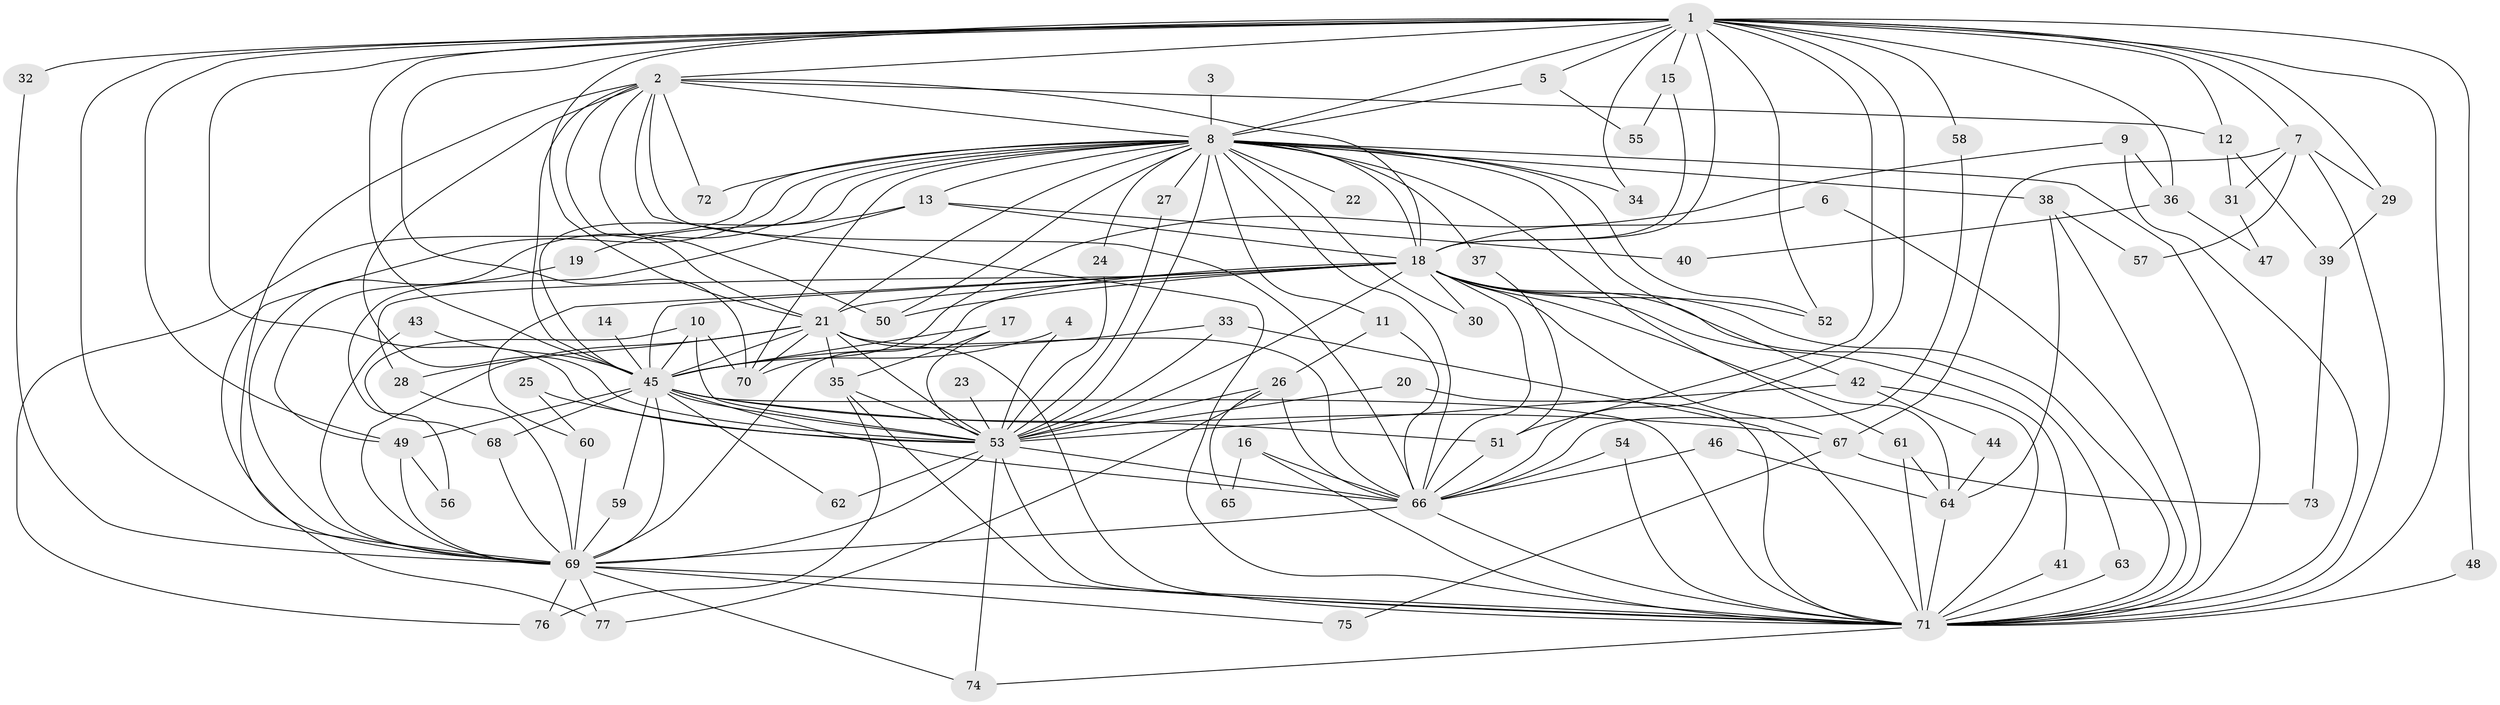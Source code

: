 // original degree distribution, {25: 0.027522935779816515, 22: 0.009174311926605505, 17: 0.009174311926605505, 32: 0.009174311926605505, 23: 0.009174311926605505, 15: 0.009174311926605505, 28: 0.009174311926605505, 14: 0.009174311926605505, 5: 0.05504587155963303, 3: 0.22935779816513763, 4: 0.045871559633027525, 2: 0.5596330275229358, 7: 0.009174311926605505, 6: 0.009174311926605505}
// Generated by graph-tools (version 1.1) at 2025/36/03/04/25 23:36:23]
// undirected, 77 vertices, 194 edges
graph export_dot {
  node [color=gray90,style=filled];
  1;
  2;
  3;
  4;
  5;
  6;
  7;
  8;
  9;
  10;
  11;
  12;
  13;
  14;
  15;
  16;
  17;
  18;
  19;
  20;
  21;
  22;
  23;
  24;
  25;
  26;
  27;
  28;
  29;
  30;
  31;
  32;
  33;
  34;
  35;
  36;
  37;
  38;
  39;
  40;
  41;
  42;
  43;
  44;
  45;
  46;
  47;
  48;
  49;
  50;
  51;
  52;
  53;
  54;
  55;
  56;
  57;
  58;
  59;
  60;
  61;
  62;
  63;
  64;
  65;
  66;
  67;
  68;
  69;
  70;
  71;
  72;
  73;
  74;
  75;
  76;
  77;
  1 -- 2 [weight=1.0];
  1 -- 5 [weight=1.0];
  1 -- 7 [weight=1.0];
  1 -- 8 [weight=1.0];
  1 -- 12 [weight=1.0];
  1 -- 15 [weight=1.0];
  1 -- 18 [weight=1.0];
  1 -- 21 [weight=1.0];
  1 -- 29 [weight=1.0];
  1 -- 32 [weight=1.0];
  1 -- 34 [weight=1.0];
  1 -- 36 [weight=1.0];
  1 -- 45 [weight=1.0];
  1 -- 48 [weight=1.0];
  1 -- 49 [weight=1.0];
  1 -- 51 [weight=1.0];
  1 -- 52 [weight=1.0];
  1 -- 53 [weight=1.0];
  1 -- 58 [weight=1.0];
  1 -- 66 [weight=2.0];
  1 -- 69 [weight=1.0];
  1 -- 70 [weight=1.0];
  1 -- 71 [weight=1.0];
  2 -- 8 [weight=2.0];
  2 -- 12 [weight=1.0];
  2 -- 18 [weight=2.0];
  2 -- 21 [weight=1.0];
  2 -- 45 [weight=1.0];
  2 -- 50 [weight=1.0];
  2 -- 53 [weight=2.0];
  2 -- 66 [weight=1.0];
  2 -- 69 [weight=1.0];
  2 -- 71 [weight=1.0];
  2 -- 72 [weight=1.0];
  3 -- 8 [weight=1.0];
  4 -- 45 [weight=1.0];
  4 -- 53 [weight=1.0];
  5 -- 8 [weight=1.0];
  5 -- 55 [weight=1.0];
  6 -- 18 [weight=1.0];
  6 -- 71 [weight=1.0];
  7 -- 29 [weight=1.0];
  7 -- 31 [weight=1.0];
  7 -- 57 [weight=1.0];
  7 -- 67 [weight=1.0];
  7 -- 71 [weight=1.0];
  8 -- 11 [weight=1.0];
  8 -- 13 [weight=1.0];
  8 -- 18 [weight=1.0];
  8 -- 21 [weight=1.0];
  8 -- 22 [weight=1.0];
  8 -- 24 [weight=1.0];
  8 -- 27 [weight=2.0];
  8 -- 30 [weight=1.0];
  8 -- 34 [weight=1.0];
  8 -- 37 [weight=1.0];
  8 -- 38 [weight=1.0];
  8 -- 42 [weight=1.0];
  8 -- 45 [weight=1.0];
  8 -- 50 [weight=1.0];
  8 -- 52 [weight=1.0];
  8 -- 53 [weight=1.0];
  8 -- 61 [weight=1.0];
  8 -- 66 [weight=1.0];
  8 -- 69 [weight=1.0];
  8 -- 70 [weight=1.0];
  8 -- 71 [weight=1.0];
  8 -- 72 [weight=1.0];
  8 -- 76 [weight=1.0];
  8 -- 77 [weight=1.0];
  9 -- 36 [weight=1.0];
  9 -- 70 [weight=1.0];
  9 -- 71 [weight=1.0];
  10 -- 45 [weight=1.0];
  10 -- 53 [weight=1.0];
  10 -- 68 [weight=1.0];
  10 -- 70 [weight=1.0];
  11 -- 26 [weight=1.0];
  11 -- 66 [weight=1.0];
  12 -- 31 [weight=1.0];
  12 -- 39 [weight=1.0];
  13 -- 18 [weight=1.0];
  13 -- 19 [weight=1.0];
  13 -- 40 [weight=1.0];
  13 -- 56 [weight=1.0];
  14 -- 45 [weight=1.0];
  15 -- 18 [weight=1.0];
  15 -- 55 [weight=1.0];
  16 -- 65 [weight=1.0];
  16 -- 66 [weight=1.0];
  16 -- 71 [weight=1.0];
  17 -- 35 [weight=1.0];
  17 -- 45 [weight=1.0];
  17 -- 53 [weight=1.0];
  18 -- 21 [weight=2.0];
  18 -- 28 [weight=1.0];
  18 -- 30 [weight=1.0];
  18 -- 41 [weight=1.0];
  18 -- 45 [weight=2.0];
  18 -- 50 [weight=1.0];
  18 -- 52 [weight=1.0];
  18 -- 53 [weight=1.0];
  18 -- 60 [weight=1.0];
  18 -- 63 [weight=1.0];
  18 -- 64 [weight=1.0];
  18 -- 66 [weight=1.0];
  18 -- 67 [weight=1.0];
  18 -- 69 [weight=2.0];
  18 -- 71 [weight=1.0];
  19 -- 49 [weight=1.0];
  20 -- 53 [weight=1.0];
  20 -- 71 [weight=1.0];
  21 -- 28 [weight=1.0];
  21 -- 35 [weight=1.0];
  21 -- 45 [weight=1.0];
  21 -- 53 [weight=1.0];
  21 -- 66 [weight=1.0];
  21 -- 69 [weight=1.0];
  21 -- 70 [weight=1.0];
  21 -- 71 [weight=2.0];
  23 -- 53 [weight=1.0];
  24 -- 53 [weight=1.0];
  25 -- 53 [weight=1.0];
  25 -- 60 [weight=1.0];
  26 -- 53 [weight=1.0];
  26 -- 65 [weight=1.0];
  26 -- 66 [weight=1.0];
  26 -- 77 [weight=1.0];
  27 -- 53 [weight=1.0];
  28 -- 69 [weight=1.0];
  29 -- 39 [weight=1.0];
  31 -- 47 [weight=1.0];
  32 -- 69 [weight=1.0];
  33 -- 45 [weight=1.0];
  33 -- 53 [weight=1.0];
  33 -- 71 [weight=1.0];
  35 -- 53 [weight=1.0];
  35 -- 71 [weight=1.0];
  35 -- 76 [weight=1.0];
  36 -- 40 [weight=1.0];
  36 -- 47 [weight=1.0];
  37 -- 51 [weight=1.0];
  38 -- 57 [weight=1.0];
  38 -- 64 [weight=1.0];
  38 -- 71 [weight=1.0];
  39 -- 73 [weight=1.0];
  41 -- 71 [weight=1.0];
  42 -- 44 [weight=1.0];
  42 -- 53 [weight=1.0];
  42 -- 71 [weight=1.0];
  43 -- 45 [weight=1.0];
  43 -- 69 [weight=1.0];
  44 -- 64 [weight=1.0];
  45 -- 49 [weight=1.0];
  45 -- 51 [weight=1.0];
  45 -- 53 [weight=1.0];
  45 -- 59 [weight=1.0];
  45 -- 62 [weight=1.0];
  45 -- 66 [weight=1.0];
  45 -- 67 [weight=1.0];
  45 -- 68 [weight=1.0];
  45 -- 69 [weight=1.0];
  45 -- 71 [weight=1.0];
  46 -- 64 [weight=1.0];
  46 -- 66 [weight=1.0];
  48 -- 71 [weight=2.0];
  49 -- 56 [weight=1.0];
  49 -- 69 [weight=1.0];
  51 -- 66 [weight=1.0];
  53 -- 62 [weight=1.0];
  53 -- 66 [weight=1.0];
  53 -- 69 [weight=1.0];
  53 -- 71 [weight=1.0];
  53 -- 74 [weight=1.0];
  54 -- 66 [weight=1.0];
  54 -- 71 [weight=1.0];
  58 -- 66 [weight=1.0];
  59 -- 69 [weight=1.0];
  60 -- 69 [weight=1.0];
  61 -- 64 [weight=1.0];
  61 -- 71 [weight=1.0];
  63 -- 71 [weight=1.0];
  64 -- 71 [weight=2.0];
  66 -- 69 [weight=1.0];
  66 -- 71 [weight=1.0];
  67 -- 73 [weight=1.0];
  67 -- 75 [weight=1.0];
  68 -- 69 [weight=1.0];
  69 -- 71 [weight=1.0];
  69 -- 74 [weight=1.0];
  69 -- 75 [weight=1.0];
  69 -- 76 [weight=1.0];
  69 -- 77 [weight=1.0];
  71 -- 74 [weight=1.0];
}
